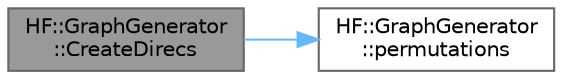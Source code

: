 digraph "HF::GraphGenerator::CreateDirecs"
{
 // LATEX_PDF_SIZE
  bgcolor="transparent";
  edge [fontname=Helvetica,fontsize=10,labelfontname=Helvetica,labelfontsize=10];
  node [fontname=Helvetica,fontsize=10,shape=box,height=0.2,width=0.4];
  rankdir="LR";
  Node1 [label="HF::GraphGenerator\l::CreateDirecs",height=0.2,width=0.4,color="gray40", fillcolor="grey60", style="filled", fontcolor="black",tooltip="Create a set of directions based on max_step_connections."];
  Node1 -> Node2 [color="steelblue1",style="solid"];
  Node2 [label="HF::GraphGenerator\l::permutations",height=0.2,width=0.4,color="grey40", fillcolor="white", style="filled",URL="$a00463.html#afe5670b4cb780fd3ccf2a0d72a2e3c2e",tooltip="Calculate P(n,r) as an array with each unique permutaton of 2 values being a pair."];
}
